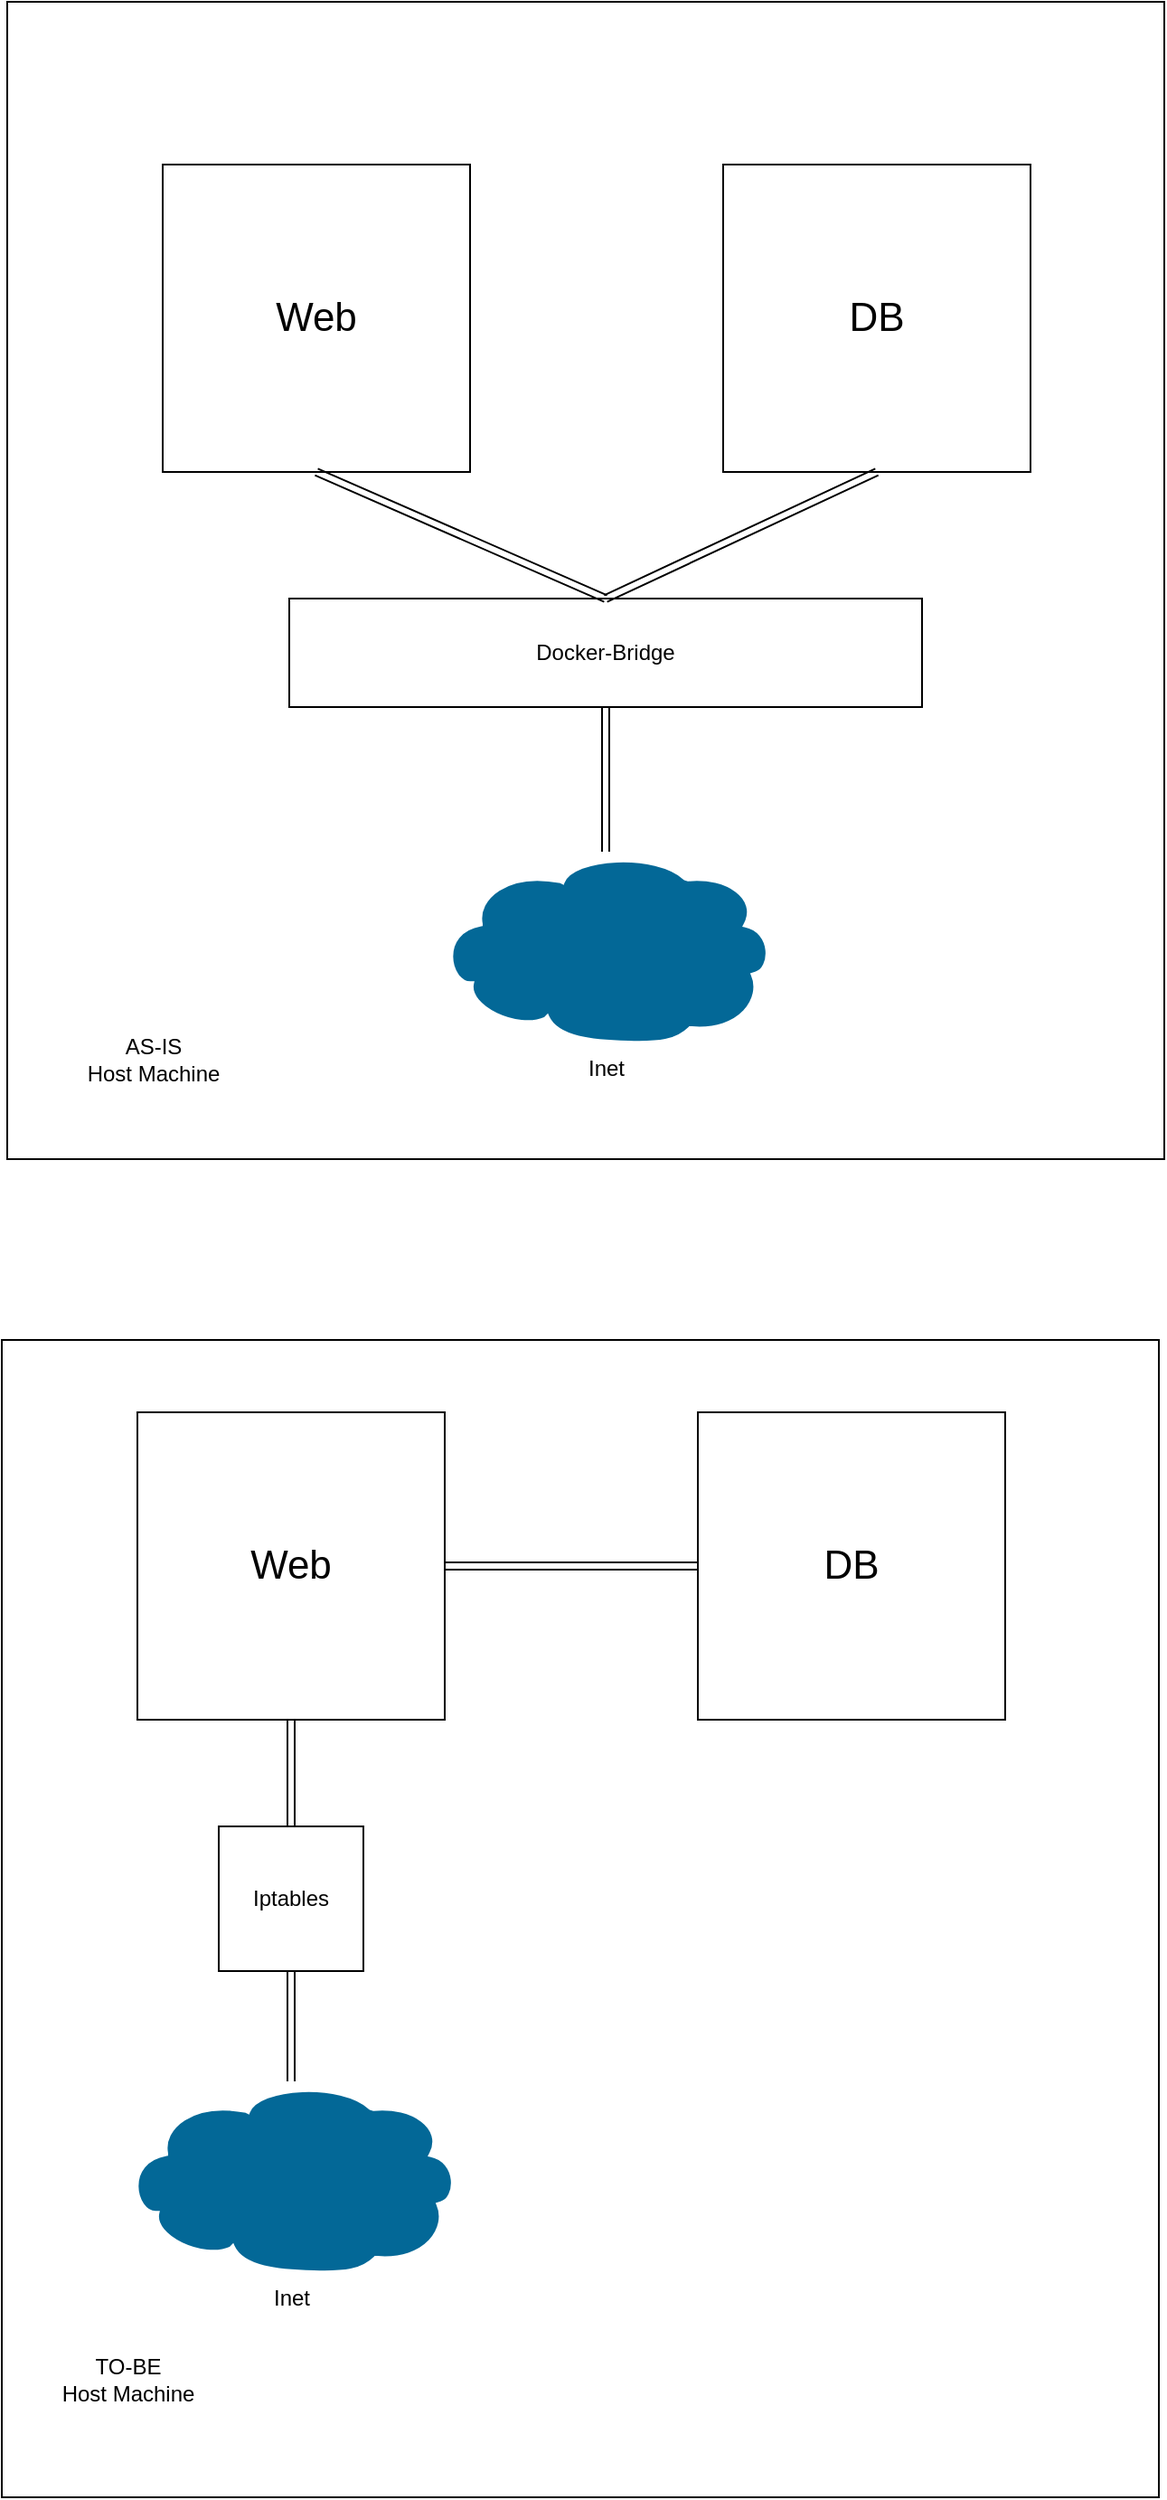 <mxfile version="21.7.0" type="device">
  <diagram name="Страница — 1" id="Y91D8F8vgiEyDrpzxb_m">
    <mxGraphModel dx="2954" dy="1118" grid="1" gridSize="10" guides="1" tooltips="1" connect="1" arrows="1" fold="1" page="1" pageScale="1" pageWidth="827" pageHeight="1169" math="0" shadow="0">
      <root>
        <mxCell id="0" />
        <mxCell id="1" parent="0" />
        <mxCell id="yeCaHBdLqRoqGn6xM12l-1" value="" style="whiteSpace=wrap;html=1;aspect=fixed;" vertex="1" parent="1">
          <mxGeometry x="94" y="80" width="640" height="640" as="geometry" />
        </mxCell>
        <mxCell id="yeCaHBdLqRoqGn6xM12l-2" value="AS-IS&lt;br&gt;Host Machine" style="text;html=1;strokeColor=none;fillColor=none;align=center;verticalAlign=middle;whiteSpace=wrap;rounded=0;" vertex="1" parent="1">
          <mxGeometry x="120" y="640" width="110" height="50" as="geometry" />
        </mxCell>
        <mxCell id="yeCaHBdLqRoqGn6xM12l-3" value="&lt;font style=&quot;font-size: 22px;&quot;&gt;DB&lt;/font&gt;" style="whiteSpace=wrap;html=1;aspect=fixed;" vertex="1" parent="1">
          <mxGeometry x="490" y="170" width="170" height="170" as="geometry" />
        </mxCell>
        <mxCell id="yeCaHBdLqRoqGn6xM12l-5" value="&lt;font style=&quot;font-size: 22px;&quot;&gt;Web&lt;/font&gt;" style="whiteSpace=wrap;html=1;aspect=fixed;" vertex="1" parent="1">
          <mxGeometry x="180" y="170" width="170" height="170" as="geometry" />
        </mxCell>
        <mxCell id="yeCaHBdLqRoqGn6xM12l-6" value="Docker-Bridge" style="rounded=0;whiteSpace=wrap;html=1;" vertex="1" parent="1">
          <mxGeometry x="250" y="410" width="350" height="60" as="geometry" />
        </mxCell>
        <mxCell id="yeCaHBdLqRoqGn6xM12l-8" value="" style="shape=link;html=1;rounded=0;exitX=0.5;exitY=1;exitDx=0;exitDy=0;entryX=0.5;entryY=0;entryDx=0;entryDy=0;" edge="1" parent="1" source="yeCaHBdLqRoqGn6xM12l-5" target="yeCaHBdLqRoqGn6xM12l-6">
          <mxGeometry width="100" relative="1" as="geometry">
            <mxPoint x="270" y="370" as="sourcePoint" />
            <mxPoint x="370" y="370" as="targetPoint" />
          </mxGeometry>
        </mxCell>
        <mxCell id="yeCaHBdLqRoqGn6xM12l-9" value="" style="shape=link;html=1;rounded=0;exitX=0.5;exitY=1;exitDx=0;exitDy=0;entryX=0.5;entryY=0;entryDx=0;entryDy=0;" edge="1" parent="1" source="yeCaHBdLqRoqGn6xM12l-3" target="yeCaHBdLqRoqGn6xM12l-6">
          <mxGeometry width="100" relative="1" as="geometry">
            <mxPoint x="550" y="370" as="sourcePoint" />
            <mxPoint x="650" y="370" as="targetPoint" />
          </mxGeometry>
        </mxCell>
        <mxCell id="yeCaHBdLqRoqGn6xM12l-10" value="Inet" style="shape=mxgraph.cisco.storage.cloud;sketch=0;html=1;pointerEvents=1;dashed=0;fillColor=#036897;strokeColor=#ffffff;strokeWidth=2;verticalLabelPosition=bottom;verticalAlign=top;align=center;outlineConnect=0;" vertex="1" parent="1">
          <mxGeometry x="332" y="550" width="186" height="106" as="geometry" />
        </mxCell>
        <mxCell id="yeCaHBdLqRoqGn6xM12l-11" value="" style="shape=link;html=1;rounded=0;exitX=0.5;exitY=1;exitDx=0;exitDy=0;" edge="1" parent="1" source="yeCaHBdLqRoqGn6xM12l-6" target="yeCaHBdLqRoqGn6xM12l-10">
          <mxGeometry width="100" relative="1" as="geometry">
            <mxPoint x="610" y="580" as="sourcePoint" />
            <mxPoint x="710" y="580" as="targetPoint" />
          </mxGeometry>
        </mxCell>
        <mxCell id="yeCaHBdLqRoqGn6xM12l-12" value="" style="whiteSpace=wrap;html=1;aspect=fixed;" vertex="1" parent="1">
          <mxGeometry x="91" y="820" width="640" height="640" as="geometry" />
        </mxCell>
        <mxCell id="yeCaHBdLqRoqGn6xM12l-13" value="TO-BE&lt;br&gt;Host Machine" style="text;html=1;strokeColor=none;fillColor=none;align=center;verticalAlign=middle;whiteSpace=wrap;rounded=0;" vertex="1" parent="1">
          <mxGeometry x="106" y="1370" width="110" height="50" as="geometry" />
        </mxCell>
        <mxCell id="yeCaHBdLqRoqGn6xM12l-14" value="&lt;font style=&quot;font-size: 22px;&quot;&gt;DB&lt;/font&gt;" style="whiteSpace=wrap;html=1;aspect=fixed;" vertex="1" parent="1">
          <mxGeometry x="476" y="860" width="170" height="170" as="geometry" />
        </mxCell>
        <mxCell id="yeCaHBdLqRoqGn6xM12l-15" value="&lt;font style=&quot;font-size: 22px;&quot;&gt;Web&lt;/font&gt;" style="whiteSpace=wrap;html=1;aspect=fixed;" vertex="1" parent="1">
          <mxGeometry x="166" y="860" width="170" height="170" as="geometry" />
        </mxCell>
        <mxCell id="yeCaHBdLqRoqGn6xM12l-17" value="" style="shape=link;html=1;rounded=0;exitX=0.5;exitY=1;exitDx=0;exitDy=0;entryX=0.5;entryY=0;entryDx=0;entryDy=0;" edge="1" parent="1" source="yeCaHBdLqRoqGn6xM12l-15" target="yeCaHBdLqRoqGn6xM12l-21">
          <mxGeometry width="100" relative="1" as="geometry">
            <mxPoint x="256" y="1060" as="sourcePoint" />
            <mxPoint x="411" y="1100" as="targetPoint" />
          </mxGeometry>
        </mxCell>
        <mxCell id="yeCaHBdLqRoqGn6xM12l-18" value="" style="shape=link;html=1;rounded=0;exitX=0;exitY=0.5;exitDx=0;exitDy=0;entryX=1;entryY=0.5;entryDx=0;entryDy=0;" edge="1" parent="1" source="yeCaHBdLqRoqGn6xM12l-14" target="yeCaHBdLqRoqGn6xM12l-15">
          <mxGeometry width="100" relative="1" as="geometry">
            <mxPoint x="536" y="1060" as="sourcePoint" />
            <mxPoint x="636" y="1060" as="targetPoint" />
          </mxGeometry>
        </mxCell>
        <mxCell id="yeCaHBdLqRoqGn6xM12l-19" value="Inet" style="shape=mxgraph.cisco.storage.cloud;sketch=0;html=1;pointerEvents=1;dashed=0;fillColor=#036897;strokeColor=#ffffff;strokeWidth=2;verticalLabelPosition=bottom;verticalAlign=top;align=center;outlineConnect=0;" vertex="1" parent="1">
          <mxGeometry x="158" y="1230" width="186" height="106" as="geometry" />
        </mxCell>
        <mxCell id="yeCaHBdLqRoqGn6xM12l-20" value="" style="shape=link;html=1;rounded=0;exitX=0.5;exitY=1;exitDx=0;exitDy=0;" edge="1" parent="1" source="yeCaHBdLqRoqGn6xM12l-21" target="yeCaHBdLqRoqGn6xM12l-19">
          <mxGeometry width="100" relative="1" as="geometry">
            <mxPoint x="411" y="1160" as="sourcePoint" />
            <mxPoint x="696" y="1270" as="targetPoint" />
          </mxGeometry>
        </mxCell>
        <mxCell id="yeCaHBdLqRoqGn6xM12l-21" value="Iptables" style="whiteSpace=wrap;html=1;aspect=fixed;" vertex="1" parent="1">
          <mxGeometry x="211" y="1089" width="80" height="80" as="geometry" />
        </mxCell>
      </root>
    </mxGraphModel>
  </diagram>
</mxfile>
